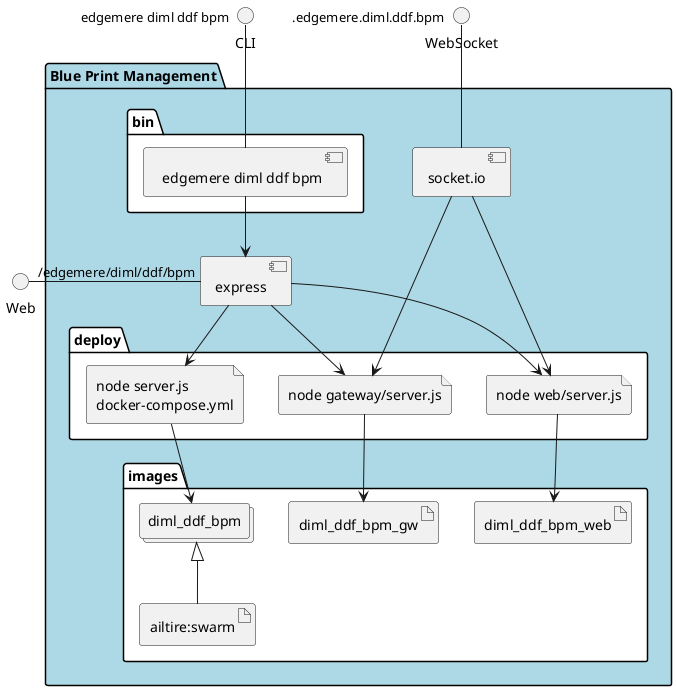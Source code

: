 @startuml
  interface CLI
  interface Web
  interface WebSocket
package "Blue Print Management" #lightblue {
  component express as REST
  component socket.io as socket
  folder bin #ffffff {
    component " edgemere diml ddf bpm" as binName
  }
  binName --> REST

  folder deploy #ffffff {
      file "node server.js\ndocker-compose.yml" as diml_ddf_bpm_container
      REST --> diml_ddf_bpm_container

  
    file "node web/server.js" as web_container
    REST --> web_container
    socket ---> web_container
  
    file "node gateway/server.js" as gateway_container
    REST --> gateway_container
    socket ---> gateway_container
  
  }
  folder images #ffffff {
    collections "diml_ddf_bpm" as diml_ddf_bpmimage
    artifact "ailtire:swarm" as ailtireswarm
    diml_ddf_bpmimage <|-- ailtireswarm
    diml_ddf_bpm_container --> diml_ddf_bpmimage

  
      artifact diml_ddf_bpm_web
      web_container --> diml_ddf_bpm_web
    
      artifact diml_ddf_bpm_gw
      gateway_container --> diml_ddf_bpm_gw
    
  }
}
CLI " edgemere diml ddf bpm" -- binName
Web "/edgemere/diml/ddf/bpm" - REST
WebSocket ".edgemere.diml.ddf.bpm" -- socket

@enduml
